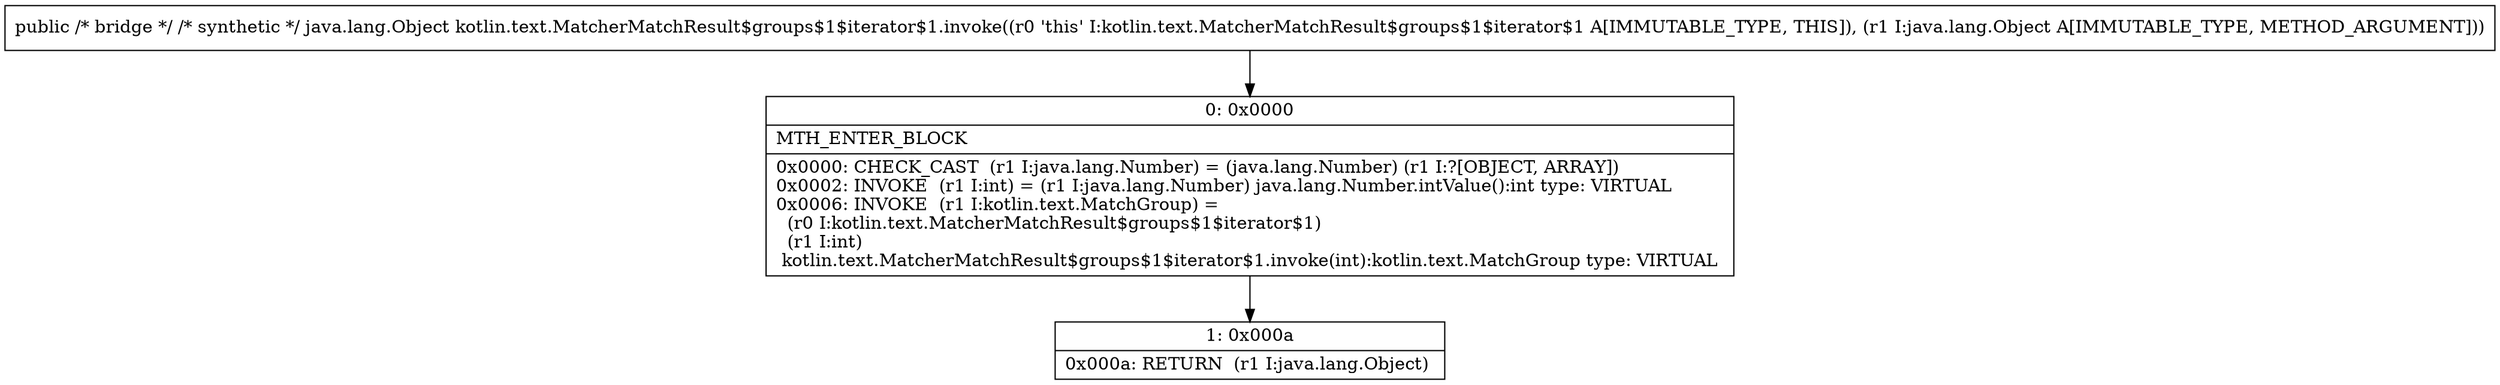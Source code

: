 digraph "CFG forkotlin.text.MatcherMatchResult$groups$1$iterator$1.invoke(Ljava\/lang\/Object;)Ljava\/lang\/Object;" {
Node_0 [shape=record,label="{0\:\ 0x0000|MTH_ENTER_BLOCK\l|0x0000: CHECK_CAST  (r1 I:java.lang.Number) = (java.lang.Number) (r1 I:?[OBJECT, ARRAY]) \l0x0002: INVOKE  (r1 I:int) = (r1 I:java.lang.Number) java.lang.Number.intValue():int type: VIRTUAL \l0x0006: INVOKE  (r1 I:kotlin.text.MatchGroup) = \l  (r0 I:kotlin.text.MatcherMatchResult$groups$1$iterator$1)\l  (r1 I:int)\l kotlin.text.MatcherMatchResult$groups$1$iterator$1.invoke(int):kotlin.text.MatchGroup type: VIRTUAL \l}"];
Node_1 [shape=record,label="{1\:\ 0x000a|0x000a: RETURN  (r1 I:java.lang.Object) \l}"];
MethodNode[shape=record,label="{public \/* bridge *\/ \/* synthetic *\/ java.lang.Object kotlin.text.MatcherMatchResult$groups$1$iterator$1.invoke((r0 'this' I:kotlin.text.MatcherMatchResult$groups$1$iterator$1 A[IMMUTABLE_TYPE, THIS]), (r1 I:java.lang.Object A[IMMUTABLE_TYPE, METHOD_ARGUMENT])) }"];
MethodNode -> Node_0;
Node_0 -> Node_1;
}

